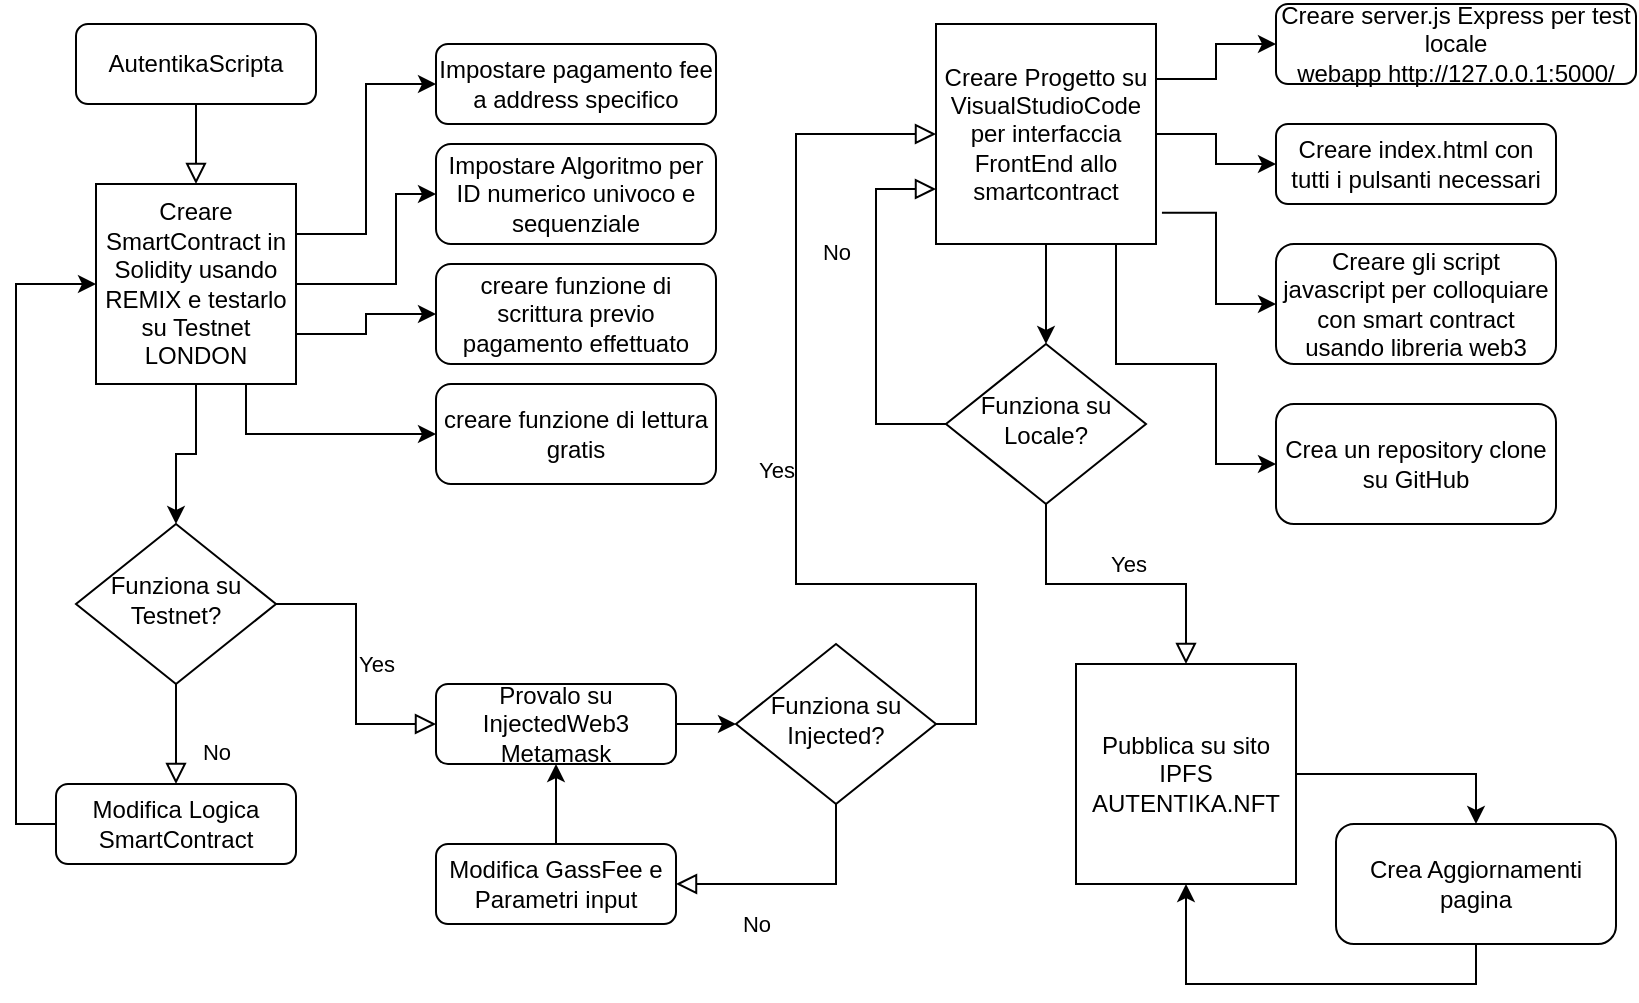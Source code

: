<mxfile version="20.7.4" type="github">
  <diagram id="C5RBs43oDa-KdzZeNtuy" name="Page-1">
    <mxGraphModel dx="1863" dy="549" grid="1" gridSize="10" guides="1" tooltips="1" connect="1" arrows="1" fold="1" page="1" pageScale="1" pageWidth="827" pageHeight="1169" math="0" shadow="0">
      <root>
        <mxCell id="WIyWlLk6GJQsqaUBKTNV-0" />
        <mxCell id="WIyWlLk6GJQsqaUBKTNV-1" parent="WIyWlLk6GJQsqaUBKTNV-0" />
        <mxCell id="WIyWlLk6GJQsqaUBKTNV-2" value="" style="rounded=0;html=1;jettySize=auto;orthogonalLoop=1;fontSize=11;endArrow=block;endFill=0;endSize=8;strokeWidth=1;shadow=0;labelBackgroundColor=none;edgeStyle=orthogonalEdgeStyle;entryX=0.5;entryY=0;entryDx=0;entryDy=0;" parent="WIyWlLk6GJQsqaUBKTNV-1" source="WIyWlLk6GJQsqaUBKTNV-3" target="DQTBP6IMitFv8wZQ9XvU-0" edge="1">
          <mxGeometry relative="1" as="geometry">
            <mxPoint x="220" y="170" as="targetPoint" />
          </mxGeometry>
        </mxCell>
        <mxCell id="WIyWlLk6GJQsqaUBKTNV-3" value="AutentikaScripta" style="rounded=1;whiteSpace=wrap;html=1;fontSize=12;glass=0;strokeWidth=1;shadow=0;" parent="WIyWlLk6GJQsqaUBKTNV-1" vertex="1">
          <mxGeometry x="30" y="20" width="120" height="40" as="geometry" />
        </mxCell>
        <mxCell id="WIyWlLk6GJQsqaUBKTNV-7" value="Impostare pagamento fee a address specifico" style="rounded=1;whiteSpace=wrap;html=1;fontSize=12;glass=0;strokeWidth=1;shadow=0;" parent="WIyWlLk6GJQsqaUBKTNV-1" vertex="1">
          <mxGeometry x="210" y="30" width="140" height="40" as="geometry" />
        </mxCell>
        <mxCell id="WIyWlLk6GJQsqaUBKTNV-8" value="No" style="rounded=0;html=1;jettySize=auto;orthogonalLoop=1;fontSize=11;endArrow=block;endFill=0;endSize=8;strokeWidth=1;shadow=0;labelBackgroundColor=none;edgeStyle=orthogonalEdgeStyle;" parent="WIyWlLk6GJQsqaUBKTNV-1" source="WIyWlLk6GJQsqaUBKTNV-10" target="WIyWlLk6GJQsqaUBKTNV-11" edge="1">
          <mxGeometry x="0.333" y="20" relative="1" as="geometry">
            <mxPoint as="offset" />
          </mxGeometry>
        </mxCell>
        <mxCell id="WIyWlLk6GJQsqaUBKTNV-9" value="Yes" style="edgeStyle=orthogonalEdgeStyle;rounded=0;html=1;jettySize=auto;orthogonalLoop=1;fontSize=11;endArrow=block;endFill=0;endSize=8;strokeWidth=1;shadow=0;labelBackgroundColor=none;" parent="WIyWlLk6GJQsqaUBKTNV-1" source="WIyWlLk6GJQsqaUBKTNV-10" target="WIyWlLk6GJQsqaUBKTNV-12" edge="1">
          <mxGeometry y="10" relative="1" as="geometry">
            <mxPoint as="offset" />
          </mxGeometry>
        </mxCell>
        <mxCell id="WIyWlLk6GJQsqaUBKTNV-10" value="Funziona su Testnet?" style="rhombus;whiteSpace=wrap;html=1;shadow=0;fontFamily=Helvetica;fontSize=12;align=center;strokeWidth=1;spacing=6;spacingTop=-4;" parent="WIyWlLk6GJQsqaUBKTNV-1" vertex="1">
          <mxGeometry x="30" y="270" width="100" height="80" as="geometry" />
        </mxCell>
        <mxCell id="DQTBP6IMitFv8wZQ9XvU-20" style="edgeStyle=orthogonalEdgeStyle;rounded=0;orthogonalLoop=1;jettySize=auto;html=1;exitX=0;exitY=0.5;exitDx=0;exitDy=0;entryX=0;entryY=0.5;entryDx=0;entryDy=0;" edge="1" parent="WIyWlLk6GJQsqaUBKTNV-1" source="WIyWlLk6GJQsqaUBKTNV-11" target="DQTBP6IMitFv8wZQ9XvU-0">
          <mxGeometry relative="1" as="geometry" />
        </mxCell>
        <mxCell id="WIyWlLk6GJQsqaUBKTNV-11" value="Modifica Logica SmartContract" style="rounded=1;whiteSpace=wrap;html=1;fontSize=12;glass=0;strokeWidth=1;shadow=0;" parent="WIyWlLk6GJQsqaUBKTNV-1" vertex="1">
          <mxGeometry x="20" y="400" width="120" height="40" as="geometry" />
        </mxCell>
        <mxCell id="DQTBP6IMitFv8wZQ9XvU-23" style="edgeStyle=orthogonalEdgeStyle;rounded=0;orthogonalLoop=1;jettySize=auto;html=1;exitX=1;exitY=0.5;exitDx=0;exitDy=0;entryX=0;entryY=0.5;entryDx=0;entryDy=0;" edge="1" parent="WIyWlLk6GJQsqaUBKTNV-1" source="WIyWlLk6GJQsqaUBKTNV-12" target="DQTBP6IMitFv8wZQ9XvU-21">
          <mxGeometry relative="1" as="geometry" />
        </mxCell>
        <mxCell id="WIyWlLk6GJQsqaUBKTNV-12" value="Provalo su InjectedWeb3 Metamask" style="rounded=1;whiteSpace=wrap;html=1;fontSize=12;glass=0;strokeWidth=1;shadow=0;" parent="WIyWlLk6GJQsqaUBKTNV-1" vertex="1">
          <mxGeometry x="210" y="350" width="120" height="40" as="geometry" />
        </mxCell>
        <mxCell id="DQTBP6IMitFv8wZQ9XvU-4" style="edgeStyle=orthogonalEdgeStyle;rounded=0;orthogonalLoop=1;jettySize=auto;html=1;exitX=1;exitY=0.25;exitDx=0;exitDy=0;entryX=0;entryY=0.5;entryDx=0;entryDy=0;" edge="1" parent="WIyWlLk6GJQsqaUBKTNV-1" source="DQTBP6IMitFv8wZQ9XvU-0" target="WIyWlLk6GJQsqaUBKTNV-7">
          <mxGeometry relative="1" as="geometry" />
        </mxCell>
        <mxCell id="DQTBP6IMitFv8wZQ9XvU-8" style="edgeStyle=orthogonalEdgeStyle;rounded=0;orthogonalLoop=1;jettySize=auto;html=1;exitX=1;exitY=0.5;exitDx=0;exitDy=0;entryX=0;entryY=0.5;entryDx=0;entryDy=0;" edge="1" parent="WIyWlLk6GJQsqaUBKTNV-1" source="DQTBP6IMitFv8wZQ9XvU-0" target="DQTBP6IMitFv8wZQ9XvU-5">
          <mxGeometry relative="1" as="geometry">
            <Array as="points">
              <mxPoint x="190" y="150" />
              <mxPoint x="190" y="105" />
            </Array>
          </mxGeometry>
        </mxCell>
        <mxCell id="DQTBP6IMitFv8wZQ9XvU-11" style="edgeStyle=orthogonalEdgeStyle;rounded=0;orthogonalLoop=1;jettySize=auto;html=1;exitX=1;exitY=0.75;exitDx=0;exitDy=0;entryX=0;entryY=0.5;entryDx=0;entryDy=0;" edge="1" parent="WIyWlLk6GJQsqaUBKTNV-1" source="DQTBP6IMitFv8wZQ9XvU-0" target="DQTBP6IMitFv8wZQ9XvU-9">
          <mxGeometry relative="1" as="geometry" />
        </mxCell>
        <mxCell id="DQTBP6IMitFv8wZQ9XvU-16" style="edgeStyle=orthogonalEdgeStyle;rounded=0;orthogonalLoop=1;jettySize=auto;html=1;exitX=0.75;exitY=1;exitDx=0;exitDy=0;entryX=0;entryY=0.5;entryDx=0;entryDy=0;" edge="1" parent="WIyWlLk6GJQsqaUBKTNV-1" source="DQTBP6IMitFv8wZQ9XvU-0" target="DQTBP6IMitFv8wZQ9XvU-12">
          <mxGeometry relative="1" as="geometry" />
        </mxCell>
        <mxCell id="DQTBP6IMitFv8wZQ9XvU-18" style="edgeStyle=orthogonalEdgeStyle;rounded=0;orthogonalLoop=1;jettySize=auto;html=1;exitX=0.5;exitY=1;exitDx=0;exitDy=0;entryX=0.5;entryY=0;entryDx=0;entryDy=0;" edge="1" parent="WIyWlLk6GJQsqaUBKTNV-1" source="DQTBP6IMitFv8wZQ9XvU-0" target="WIyWlLk6GJQsqaUBKTNV-10">
          <mxGeometry relative="1" as="geometry" />
        </mxCell>
        <mxCell id="DQTBP6IMitFv8wZQ9XvU-0" value="Creare SmartContract in Solidity usando REMIX e testarlo su Testnet LONDON" style="whiteSpace=wrap;html=1;aspect=fixed;" vertex="1" parent="WIyWlLk6GJQsqaUBKTNV-1">
          <mxGeometry x="40" y="100" width="100" height="100" as="geometry" />
        </mxCell>
        <mxCell id="DQTBP6IMitFv8wZQ9XvU-5" value="Impostare Algoritmo per ID numerico univoco e sequenziale" style="rounded=1;whiteSpace=wrap;html=1;fontSize=12;glass=0;strokeWidth=1;shadow=0;" vertex="1" parent="WIyWlLk6GJQsqaUBKTNV-1">
          <mxGeometry x="210" y="80" width="140" height="50" as="geometry" />
        </mxCell>
        <mxCell id="DQTBP6IMitFv8wZQ9XvU-9" value="creare funzione di scrittura previo pagamento effettuato" style="rounded=1;whiteSpace=wrap;html=1;fontSize=12;glass=0;strokeWidth=1;shadow=0;" vertex="1" parent="WIyWlLk6GJQsqaUBKTNV-1">
          <mxGeometry x="210" y="140" width="140" height="50" as="geometry" />
        </mxCell>
        <mxCell id="DQTBP6IMitFv8wZQ9XvU-12" value="creare funzione di lettura gratis" style="rounded=1;whiteSpace=wrap;html=1;fontSize=12;glass=0;strokeWidth=1;shadow=0;" vertex="1" parent="WIyWlLk6GJQsqaUBKTNV-1">
          <mxGeometry x="210" y="200" width="140" height="50" as="geometry" />
        </mxCell>
        <mxCell id="DQTBP6IMitFv8wZQ9XvU-21" value="Funziona su Injected?" style="rhombus;whiteSpace=wrap;html=1;shadow=0;fontFamily=Helvetica;fontSize=12;align=center;strokeWidth=1;spacing=6;spacingTop=-4;" vertex="1" parent="WIyWlLk6GJQsqaUBKTNV-1">
          <mxGeometry x="360" y="330" width="100" height="80" as="geometry" />
        </mxCell>
        <mxCell id="DQTBP6IMitFv8wZQ9XvU-25" value="No" style="rounded=0;html=1;jettySize=auto;orthogonalLoop=1;fontSize=11;endArrow=block;endFill=0;endSize=8;strokeWidth=1;shadow=0;labelBackgroundColor=none;edgeStyle=orthogonalEdgeStyle;exitX=0.5;exitY=1;exitDx=0;exitDy=0;entryX=1;entryY=0.5;entryDx=0;entryDy=0;" edge="1" parent="WIyWlLk6GJQsqaUBKTNV-1" source="DQTBP6IMitFv8wZQ9XvU-21" target="DQTBP6IMitFv8wZQ9XvU-26">
          <mxGeometry x="0.333" y="20" relative="1" as="geometry">
            <mxPoint as="offset" />
            <mxPoint x="350" y="430" as="sourcePoint" />
            <mxPoint x="440" y="460" as="targetPoint" />
            <Array as="points">
              <mxPoint x="410" y="450" />
            </Array>
          </mxGeometry>
        </mxCell>
        <mxCell id="DQTBP6IMitFv8wZQ9XvU-30" style="edgeStyle=orthogonalEdgeStyle;rounded=0;orthogonalLoop=1;jettySize=auto;html=1;exitX=0.5;exitY=0;exitDx=0;exitDy=0;entryX=0.5;entryY=1;entryDx=0;entryDy=0;" edge="1" parent="WIyWlLk6GJQsqaUBKTNV-1" source="DQTBP6IMitFv8wZQ9XvU-26" target="WIyWlLk6GJQsqaUBKTNV-12">
          <mxGeometry relative="1" as="geometry" />
        </mxCell>
        <mxCell id="DQTBP6IMitFv8wZQ9XvU-26" value="Modifica GassFee e Parametri input" style="rounded=1;whiteSpace=wrap;html=1;fontSize=12;glass=0;strokeWidth=1;shadow=0;" vertex="1" parent="WIyWlLk6GJQsqaUBKTNV-1">
          <mxGeometry x="210" y="430" width="120" height="40" as="geometry" />
        </mxCell>
        <mxCell id="DQTBP6IMitFv8wZQ9XvU-35" style="edgeStyle=orthogonalEdgeStyle;rounded=0;orthogonalLoop=1;jettySize=auto;html=1;exitX=1;exitY=0.25;exitDx=0;exitDy=0;entryX=0;entryY=0.5;entryDx=0;entryDy=0;" edge="1" parent="WIyWlLk6GJQsqaUBKTNV-1" source="DQTBP6IMitFv8wZQ9XvU-31" target="DQTBP6IMitFv8wZQ9XvU-33">
          <mxGeometry relative="1" as="geometry" />
        </mxCell>
        <mxCell id="DQTBP6IMitFv8wZQ9XvU-38" style="edgeStyle=orthogonalEdgeStyle;rounded=0;orthogonalLoop=1;jettySize=auto;html=1;exitX=1;exitY=0.5;exitDx=0;exitDy=0;entryX=0;entryY=0.5;entryDx=0;entryDy=0;" edge="1" parent="WIyWlLk6GJQsqaUBKTNV-1" source="DQTBP6IMitFv8wZQ9XvU-31" target="DQTBP6IMitFv8wZQ9XvU-36">
          <mxGeometry relative="1" as="geometry" />
        </mxCell>
        <mxCell id="DQTBP6IMitFv8wZQ9XvU-45" style="edgeStyle=orthogonalEdgeStyle;rounded=0;orthogonalLoop=1;jettySize=auto;html=1;exitX=0.5;exitY=1;exitDx=0;exitDy=0;entryX=0.5;entryY=0;entryDx=0;entryDy=0;" edge="1" parent="WIyWlLk6GJQsqaUBKTNV-1" source="DQTBP6IMitFv8wZQ9XvU-31" target="DQTBP6IMitFv8wZQ9XvU-42">
          <mxGeometry relative="1" as="geometry" />
        </mxCell>
        <mxCell id="DQTBP6IMitFv8wZQ9XvU-49" style="edgeStyle=orthogonalEdgeStyle;rounded=0;orthogonalLoop=1;jettySize=auto;html=1;exitX=0.75;exitY=1;exitDx=0;exitDy=0;entryX=0;entryY=0.5;entryDx=0;entryDy=0;" edge="1" parent="WIyWlLk6GJQsqaUBKTNV-1" source="DQTBP6IMitFv8wZQ9XvU-31" target="DQTBP6IMitFv8wZQ9XvU-48">
          <mxGeometry relative="1" as="geometry">
            <Array as="points">
              <mxPoint x="550" y="130" />
              <mxPoint x="550" y="190" />
              <mxPoint x="600" y="190" />
              <mxPoint x="600" y="240" />
            </Array>
          </mxGeometry>
        </mxCell>
        <mxCell id="DQTBP6IMitFv8wZQ9XvU-31" value="Creare Progetto su VisualStudioCode per interfaccia FrontEnd allo smartcontract" style="whiteSpace=wrap;html=1;aspect=fixed;" vertex="1" parent="WIyWlLk6GJQsqaUBKTNV-1">
          <mxGeometry x="460" y="20" width="110" height="110" as="geometry" />
        </mxCell>
        <mxCell id="DQTBP6IMitFv8wZQ9XvU-32" value="Yes" style="edgeStyle=orthogonalEdgeStyle;rounded=0;html=1;jettySize=auto;orthogonalLoop=1;fontSize=11;endArrow=block;endFill=0;endSize=8;strokeWidth=1;shadow=0;labelBackgroundColor=none;exitX=1;exitY=0.5;exitDx=0;exitDy=0;entryX=0;entryY=0.5;entryDx=0;entryDy=0;" edge="1" parent="WIyWlLk6GJQsqaUBKTNV-1" source="DQTBP6IMitFv8wZQ9XvU-21" target="DQTBP6IMitFv8wZQ9XvU-31">
          <mxGeometry y="10" relative="1" as="geometry">
            <mxPoint as="offset" />
            <mxPoint x="520" y="250" as="sourcePoint" />
            <mxPoint x="380" y="60" as="targetPoint" />
            <Array as="points">
              <mxPoint x="480" y="370" />
              <mxPoint x="480" y="300" />
              <mxPoint x="390" y="300" />
              <mxPoint x="390" y="75" />
            </Array>
          </mxGeometry>
        </mxCell>
        <mxCell id="DQTBP6IMitFv8wZQ9XvU-33" value="Creare server.js Express per test locale webapp&amp;nbsp;http://127.0.0.1:5000/" style="rounded=1;whiteSpace=wrap;html=1;fontSize=12;glass=0;strokeWidth=1;shadow=0;" vertex="1" parent="WIyWlLk6GJQsqaUBKTNV-1">
          <mxGeometry x="630" y="10" width="180" height="40" as="geometry" />
        </mxCell>
        <mxCell id="DQTBP6IMitFv8wZQ9XvU-36" value="Creare index.html con tutti i pulsanti necessari" style="rounded=1;whiteSpace=wrap;html=1;fontSize=12;glass=0;strokeWidth=1;shadow=0;" vertex="1" parent="WIyWlLk6GJQsqaUBKTNV-1">
          <mxGeometry x="630" y="70" width="140" height="40" as="geometry" />
        </mxCell>
        <mxCell id="DQTBP6IMitFv8wZQ9XvU-39" value="Creare gli script javascript per colloquiare con smart contract usando libreria web3" style="rounded=1;whiteSpace=wrap;html=1;fontSize=12;glass=0;strokeWidth=1;shadow=0;" vertex="1" parent="WIyWlLk6GJQsqaUBKTNV-1">
          <mxGeometry x="630" y="130" width="140" height="60" as="geometry" />
        </mxCell>
        <mxCell id="DQTBP6IMitFv8wZQ9XvU-41" style="edgeStyle=orthogonalEdgeStyle;rounded=0;orthogonalLoop=1;jettySize=auto;html=1;exitX=1.027;exitY=0.858;exitDx=0;exitDy=0;entryX=0;entryY=0.5;entryDx=0;entryDy=0;exitPerimeter=0;" edge="1" parent="WIyWlLk6GJQsqaUBKTNV-1" source="DQTBP6IMitFv8wZQ9XvU-31" target="DQTBP6IMitFv8wZQ9XvU-39">
          <mxGeometry relative="1" as="geometry">
            <mxPoint x="580" y="85" as="sourcePoint" />
            <mxPoint x="640" y="100" as="targetPoint" />
          </mxGeometry>
        </mxCell>
        <mxCell id="DQTBP6IMitFv8wZQ9XvU-42" value="Funziona su Locale?" style="rhombus;whiteSpace=wrap;html=1;shadow=0;fontFamily=Helvetica;fontSize=12;align=center;strokeWidth=1;spacing=6;spacingTop=-4;" vertex="1" parent="WIyWlLk6GJQsqaUBKTNV-1">
          <mxGeometry x="465" y="180" width="100" height="80" as="geometry" />
        </mxCell>
        <mxCell id="DQTBP6IMitFv8wZQ9XvU-43" value="No" style="rounded=0;html=1;jettySize=auto;orthogonalLoop=1;fontSize=11;endArrow=block;endFill=0;endSize=8;strokeWidth=1;shadow=0;labelBackgroundColor=none;edgeStyle=orthogonalEdgeStyle;exitX=0;exitY=0.5;exitDx=0;exitDy=0;entryX=0;entryY=0.75;entryDx=0;entryDy=0;" edge="1" parent="WIyWlLk6GJQsqaUBKTNV-1" source="DQTBP6IMitFv8wZQ9XvU-42" target="DQTBP6IMitFv8wZQ9XvU-31">
          <mxGeometry x="0.333" y="20" relative="1" as="geometry">
            <mxPoint as="offset" />
            <mxPoint x="640" y="280" as="sourcePoint" />
            <mxPoint x="560" y="320" as="targetPoint" />
            <Array as="points">
              <mxPoint x="430" y="220" />
              <mxPoint x="430" y="103" />
            </Array>
          </mxGeometry>
        </mxCell>
        <mxCell id="DQTBP6IMitFv8wZQ9XvU-46" value="Yes" style="edgeStyle=orthogonalEdgeStyle;rounded=0;html=1;jettySize=auto;orthogonalLoop=1;fontSize=11;endArrow=block;endFill=0;endSize=8;strokeWidth=1;shadow=0;labelBackgroundColor=none;exitX=0.5;exitY=1;exitDx=0;exitDy=0;entryX=0.5;entryY=0;entryDx=0;entryDy=0;" edge="1" parent="WIyWlLk6GJQsqaUBKTNV-1" source="DQTBP6IMitFv8wZQ9XvU-42" target="DQTBP6IMitFv8wZQ9XvU-47">
          <mxGeometry x="0.083" y="10" relative="1" as="geometry">
            <mxPoint as="offset" />
            <mxPoint x="475" y="280" as="sourcePoint" />
            <mxPoint x="555" y="340" as="targetPoint" />
          </mxGeometry>
        </mxCell>
        <mxCell id="DQTBP6IMitFv8wZQ9XvU-51" style="edgeStyle=orthogonalEdgeStyle;rounded=0;orthogonalLoop=1;jettySize=auto;html=1;exitX=1;exitY=0.5;exitDx=0;exitDy=0;entryX=0.5;entryY=0;entryDx=0;entryDy=0;" edge="1" parent="WIyWlLk6GJQsqaUBKTNV-1" source="DQTBP6IMitFv8wZQ9XvU-47" target="DQTBP6IMitFv8wZQ9XvU-50">
          <mxGeometry relative="1" as="geometry" />
        </mxCell>
        <mxCell id="DQTBP6IMitFv8wZQ9XvU-47" value="Pubblica su sito IPFS AUTENTIKA.NFT" style="whiteSpace=wrap;html=1;aspect=fixed;" vertex="1" parent="WIyWlLk6GJQsqaUBKTNV-1">
          <mxGeometry x="530" y="340" width="110" height="110" as="geometry" />
        </mxCell>
        <mxCell id="DQTBP6IMitFv8wZQ9XvU-48" value="Crea un repository clone su GitHub" style="rounded=1;whiteSpace=wrap;html=1;fontSize=12;glass=0;strokeWidth=1;shadow=0;" vertex="1" parent="WIyWlLk6GJQsqaUBKTNV-1">
          <mxGeometry x="630" y="210" width="140" height="60" as="geometry" />
        </mxCell>
        <mxCell id="DQTBP6IMitFv8wZQ9XvU-52" style="edgeStyle=orthogonalEdgeStyle;rounded=0;orthogonalLoop=1;jettySize=auto;html=1;exitX=0.5;exitY=1;exitDx=0;exitDy=0;entryX=0.5;entryY=1;entryDx=0;entryDy=0;" edge="1" parent="WIyWlLk6GJQsqaUBKTNV-1" source="DQTBP6IMitFv8wZQ9XvU-50" target="DQTBP6IMitFv8wZQ9XvU-47">
          <mxGeometry relative="1" as="geometry" />
        </mxCell>
        <mxCell id="DQTBP6IMitFv8wZQ9XvU-50" value="Crea Aggiornamenti pagina" style="rounded=1;whiteSpace=wrap;html=1;fontSize=12;glass=0;strokeWidth=1;shadow=0;" vertex="1" parent="WIyWlLk6GJQsqaUBKTNV-1">
          <mxGeometry x="660" y="420" width="140" height="60" as="geometry" />
        </mxCell>
      </root>
    </mxGraphModel>
  </diagram>
</mxfile>
